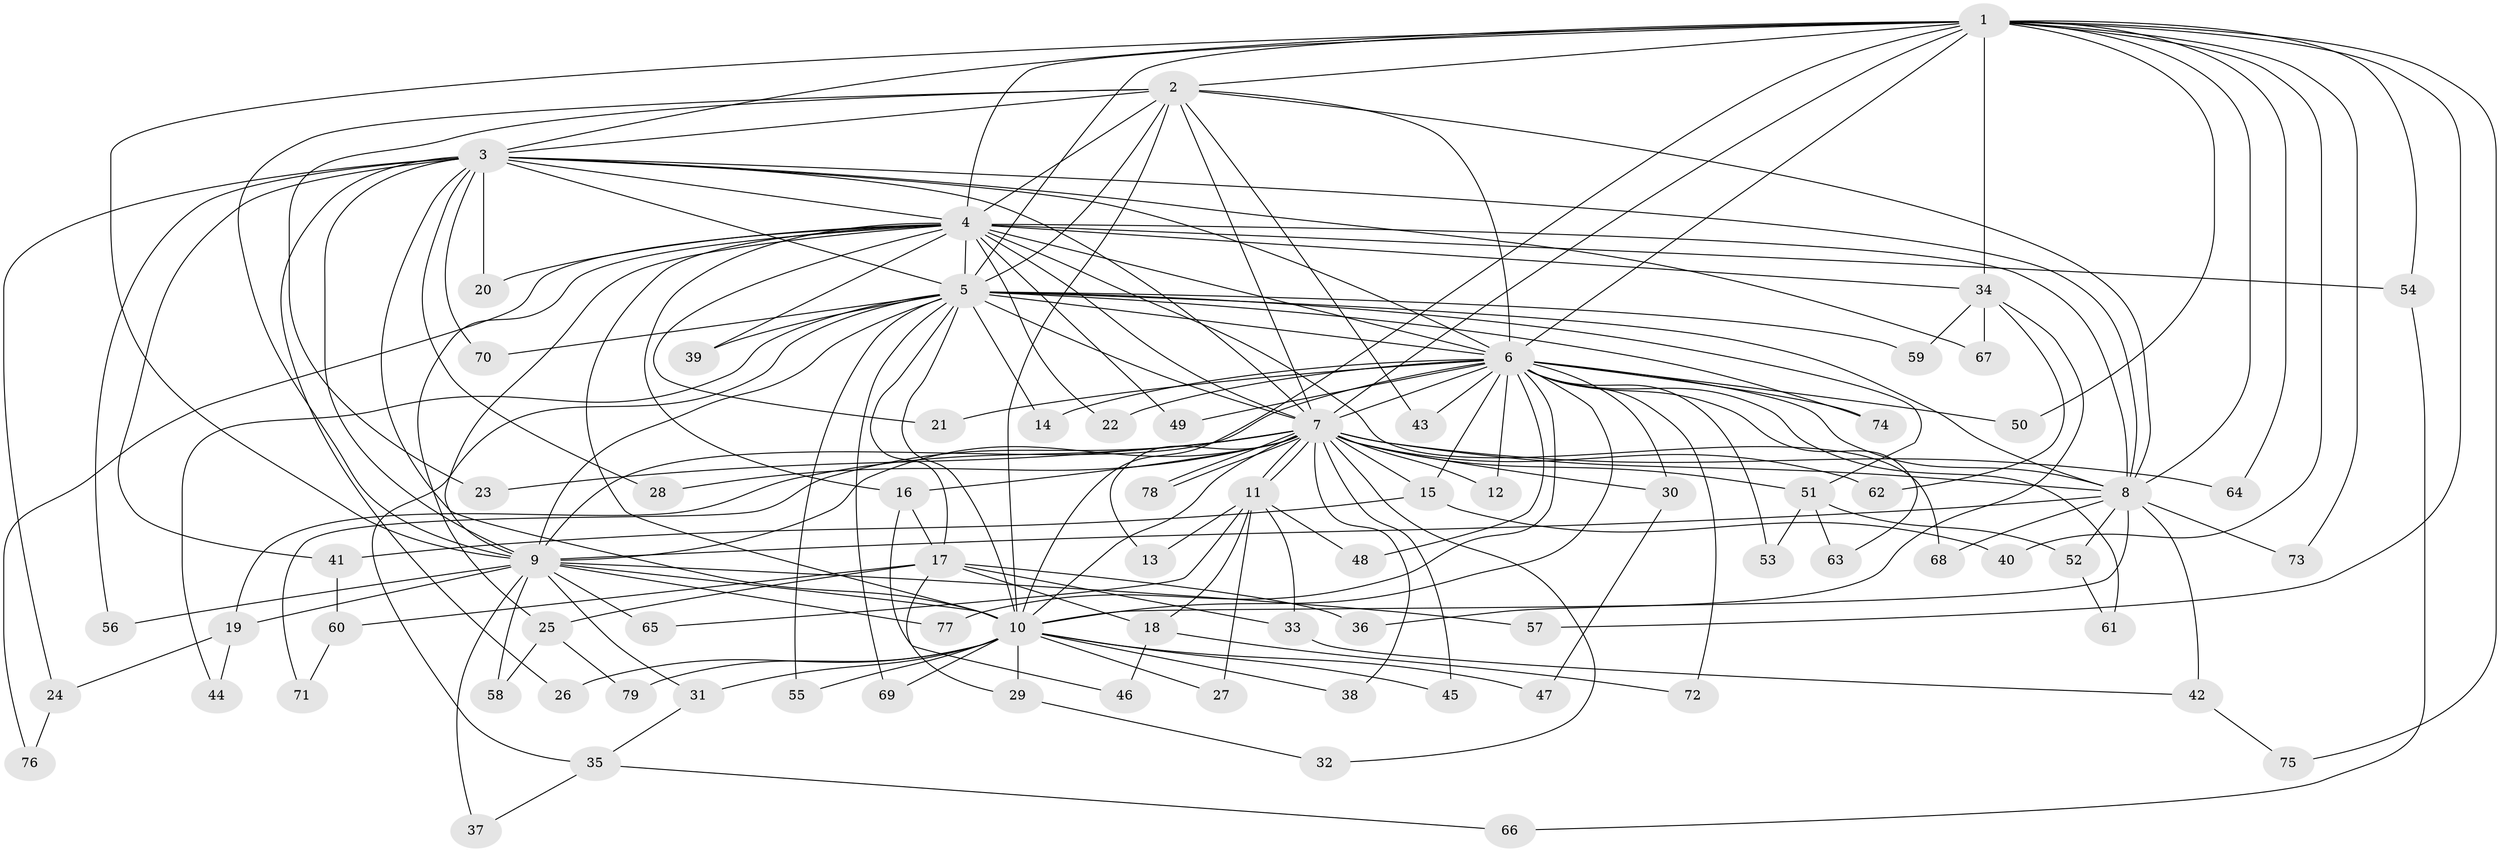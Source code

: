 // coarse degree distribution, {14: 0.03333333333333333, 16: 0.016666666666666666, 17: 0.016666666666666666, 20: 0.016666666666666666, 21: 0.016666666666666666, 32: 0.016666666666666666, 12: 0.016666666666666666, 7: 0.016666666666666666, 2: 0.5833333333333334, 4: 0.11666666666666667, 8: 0.016666666666666666, 3: 0.06666666666666667, 6: 0.016666666666666666, 1: 0.03333333333333333, 5: 0.016666666666666666}
// Generated by graph-tools (version 1.1) at 2025/51/02/27/25 19:51:46]
// undirected, 79 vertices, 183 edges
graph export_dot {
graph [start="1"]
  node [color=gray90,style=filled];
  1;
  2;
  3;
  4;
  5;
  6;
  7;
  8;
  9;
  10;
  11;
  12;
  13;
  14;
  15;
  16;
  17;
  18;
  19;
  20;
  21;
  22;
  23;
  24;
  25;
  26;
  27;
  28;
  29;
  30;
  31;
  32;
  33;
  34;
  35;
  36;
  37;
  38;
  39;
  40;
  41;
  42;
  43;
  44;
  45;
  46;
  47;
  48;
  49;
  50;
  51;
  52;
  53;
  54;
  55;
  56;
  57;
  58;
  59;
  60;
  61;
  62;
  63;
  64;
  65;
  66;
  67;
  68;
  69;
  70;
  71;
  72;
  73;
  74;
  75;
  76;
  77;
  78;
  79;
  1 -- 2;
  1 -- 3;
  1 -- 4;
  1 -- 5;
  1 -- 6;
  1 -- 7;
  1 -- 8;
  1 -- 9;
  1 -- 10;
  1 -- 34;
  1 -- 40;
  1 -- 50;
  1 -- 54;
  1 -- 57;
  1 -- 64;
  1 -- 73;
  1 -- 75;
  2 -- 3;
  2 -- 4;
  2 -- 5;
  2 -- 6;
  2 -- 7;
  2 -- 8;
  2 -- 9;
  2 -- 10;
  2 -- 23;
  2 -- 43;
  3 -- 4;
  3 -- 5;
  3 -- 6;
  3 -- 7;
  3 -- 8;
  3 -- 9;
  3 -- 10;
  3 -- 20;
  3 -- 24;
  3 -- 26;
  3 -- 28;
  3 -- 41;
  3 -- 56;
  3 -- 67;
  3 -- 70;
  4 -- 5;
  4 -- 6;
  4 -- 7;
  4 -- 8;
  4 -- 9;
  4 -- 10;
  4 -- 16;
  4 -- 20;
  4 -- 21;
  4 -- 22;
  4 -- 25;
  4 -- 34;
  4 -- 39;
  4 -- 49;
  4 -- 54;
  4 -- 68;
  4 -- 76;
  5 -- 6;
  5 -- 7;
  5 -- 8;
  5 -- 9;
  5 -- 10;
  5 -- 14;
  5 -- 17;
  5 -- 35;
  5 -- 39;
  5 -- 44;
  5 -- 51;
  5 -- 55;
  5 -- 59;
  5 -- 69;
  5 -- 70;
  5 -- 74;
  6 -- 7;
  6 -- 8;
  6 -- 9;
  6 -- 10;
  6 -- 12;
  6 -- 14;
  6 -- 15;
  6 -- 21;
  6 -- 22;
  6 -- 30;
  6 -- 43;
  6 -- 48;
  6 -- 49;
  6 -- 50;
  6 -- 53;
  6 -- 61;
  6 -- 63;
  6 -- 72;
  6 -- 74;
  6 -- 77;
  7 -- 8;
  7 -- 9;
  7 -- 10;
  7 -- 11;
  7 -- 11;
  7 -- 12;
  7 -- 13;
  7 -- 15;
  7 -- 16;
  7 -- 19;
  7 -- 23;
  7 -- 28;
  7 -- 30;
  7 -- 32;
  7 -- 38;
  7 -- 45;
  7 -- 51;
  7 -- 62;
  7 -- 64;
  7 -- 71;
  7 -- 78;
  7 -- 78;
  8 -- 9;
  8 -- 10;
  8 -- 42;
  8 -- 52;
  8 -- 68;
  8 -- 73;
  9 -- 10;
  9 -- 19;
  9 -- 31;
  9 -- 37;
  9 -- 56;
  9 -- 57;
  9 -- 58;
  9 -- 65;
  9 -- 77;
  10 -- 26;
  10 -- 27;
  10 -- 29;
  10 -- 31;
  10 -- 38;
  10 -- 45;
  10 -- 47;
  10 -- 55;
  10 -- 69;
  10 -- 79;
  11 -- 13;
  11 -- 18;
  11 -- 27;
  11 -- 33;
  11 -- 48;
  11 -- 65;
  15 -- 40;
  15 -- 41;
  16 -- 17;
  16 -- 46;
  17 -- 18;
  17 -- 25;
  17 -- 29;
  17 -- 33;
  17 -- 36;
  17 -- 60;
  18 -- 46;
  18 -- 72;
  19 -- 24;
  19 -- 44;
  24 -- 76;
  25 -- 58;
  25 -- 79;
  29 -- 32;
  30 -- 47;
  31 -- 35;
  33 -- 42;
  34 -- 36;
  34 -- 59;
  34 -- 62;
  34 -- 67;
  35 -- 37;
  35 -- 66;
  41 -- 60;
  42 -- 75;
  51 -- 52;
  51 -- 53;
  51 -- 63;
  52 -- 61;
  54 -- 66;
  60 -- 71;
}
